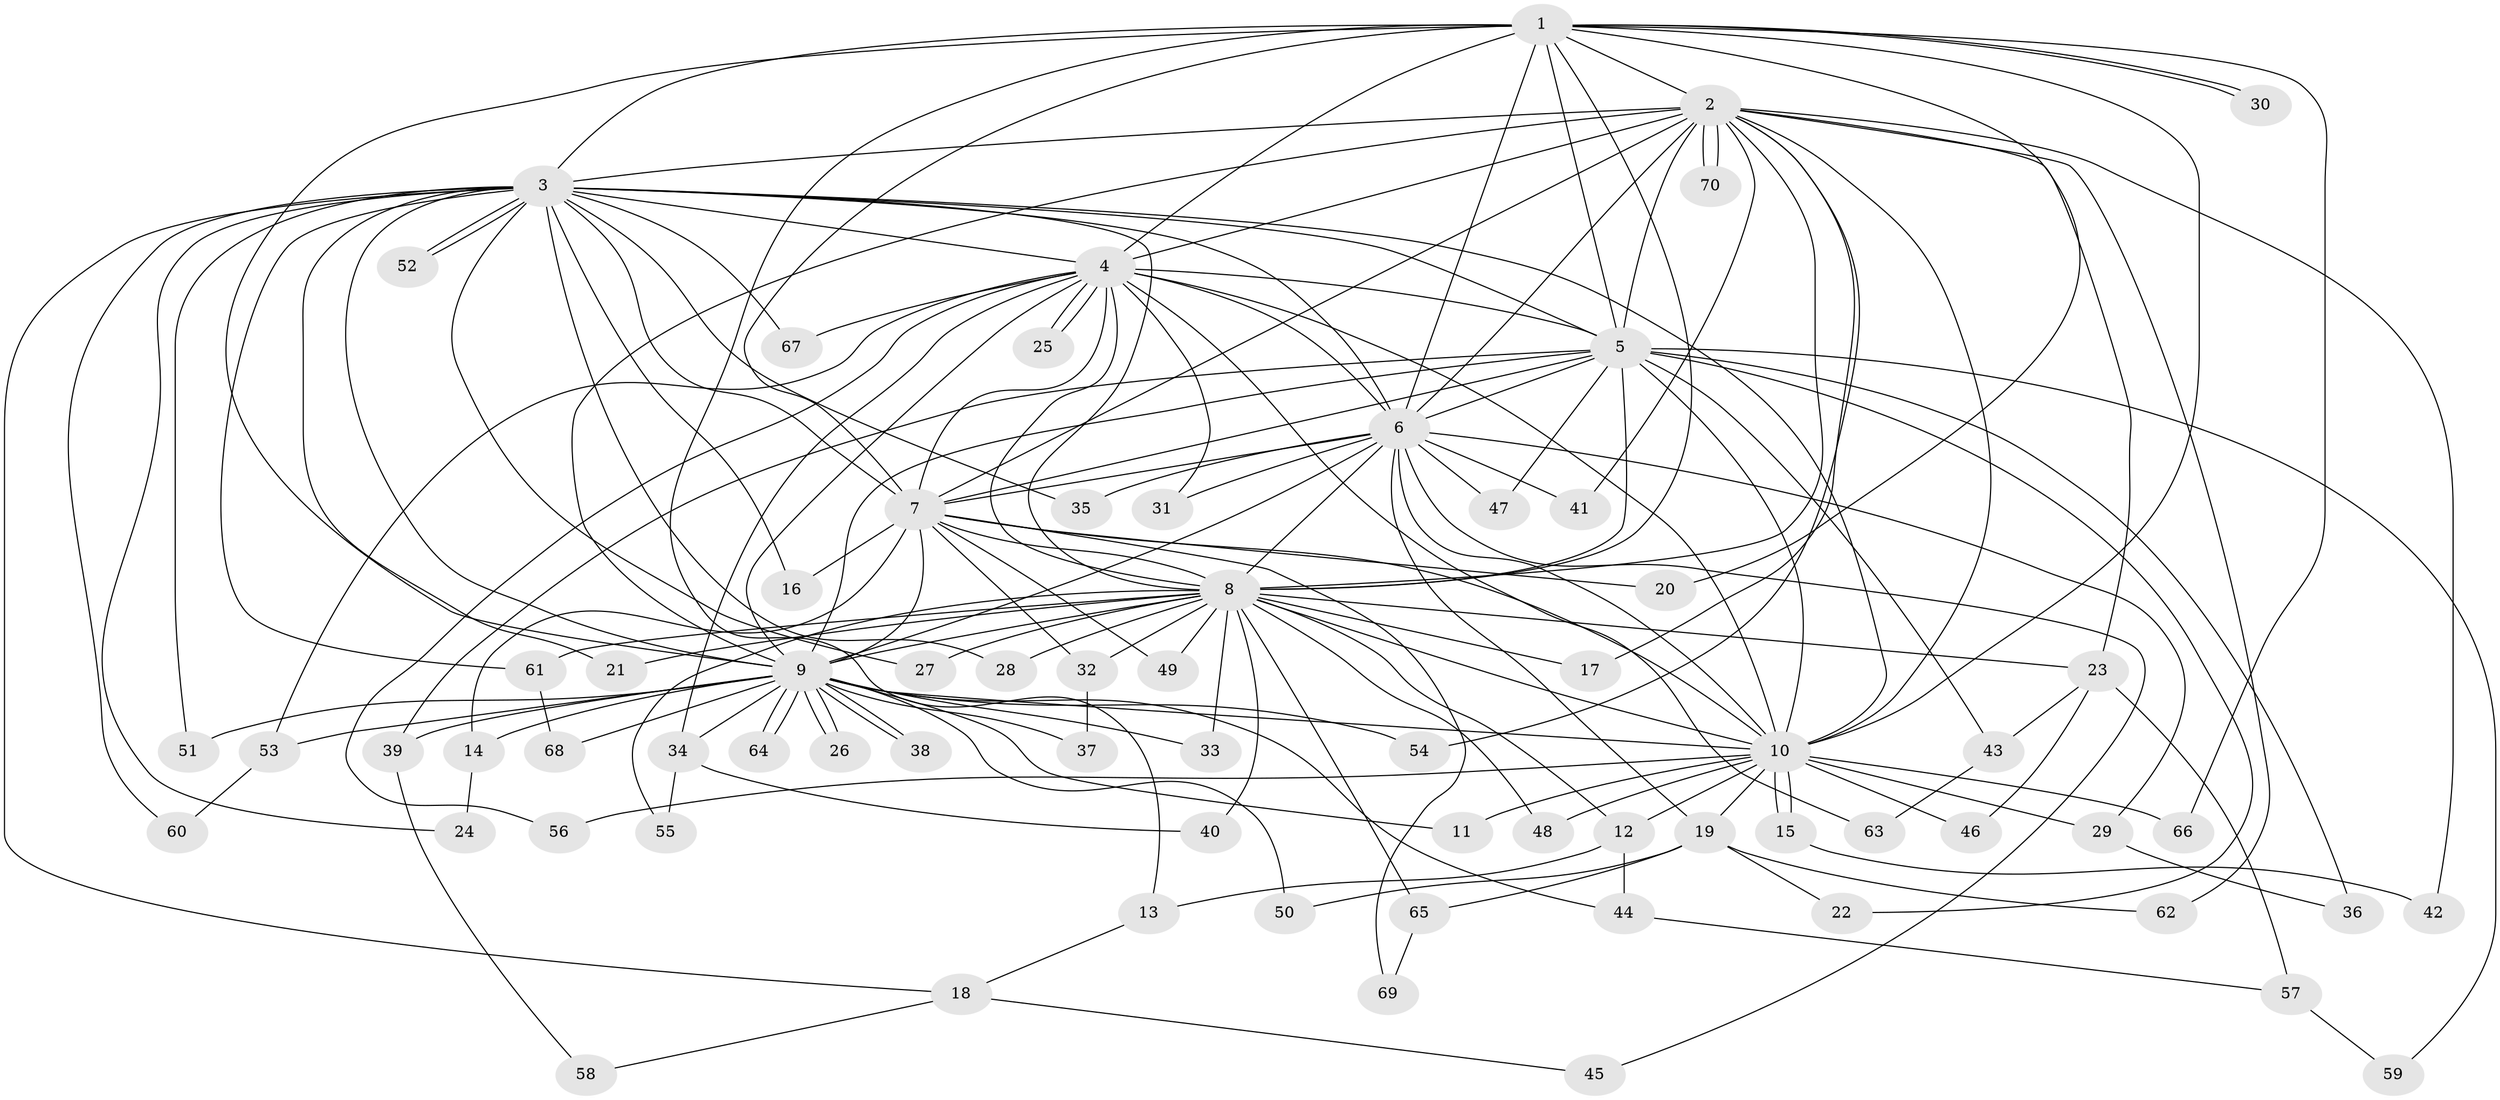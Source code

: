 // coarse degree distribution, {13: 0.04081632653061224, 11: 0.02040816326530612, 20: 0.04081632653061224, 19: 0.02040816326530612, 12: 0.02040816326530612, 23: 0.02040816326530612, 17: 0.02040816326530612, 2: 0.5510204081632653, 4: 0.061224489795918366, 3: 0.1836734693877551, 5: 0.02040816326530612}
// Generated by graph-tools (version 1.1) at 2025/17/03/04/25 18:17:25]
// undirected, 70 vertices, 165 edges
graph export_dot {
graph [start="1"]
  node [color=gray90,style=filled];
  1;
  2;
  3;
  4;
  5;
  6;
  7;
  8;
  9;
  10;
  11;
  12;
  13;
  14;
  15;
  16;
  17;
  18;
  19;
  20;
  21;
  22;
  23;
  24;
  25;
  26;
  27;
  28;
  29;
  30;
  31;
  32;
  33;
  34;
  35;
  36;
  37;
  38;
  39;
  40;
  41;
  42;
  43;
  44;
  45;
  46;
  47;
  48;
  49;
  50;
  51;
  52;
  53;
  54;
  55;
  56;
  57;
  58;
  59;
  60;
  61;
  62;
  63;
  64;
  65;
  66;
  67;
  68;
  69;
  70;
  1 -- 2;
  1 -- 3;
  1 -- 4;
  1 -- 5;
  1 -- 6;
  1 -- 7;
  1 -- 8;
  1 -- 9;
  1 -- 10;
  1 -- 13;
  1 -- 20;
  1 -- 30;
  1 -- 30;
  1 -- 66;
  2 -- 3;
  2 -- 4;
  2 -- 5;
  2 -- 6;
  2 -- 7;
  2 -- 8;
  2 -- 9;
  2 -- 10;
  2 -- 17;
  2 -- 23;
  2 -- 41;
  2 -- 42;
  2 -- 54;
  2 -- 62;
  2 -- 70;
  2 -- 70;
  3 -- 4;
  3 -- 5;
  3 -- 6;
  3 -- 7;
  3 -- 8;
  3 -- 9;
  3 -- 10;
  3 -- 16;
  3 -- 18;
  3 -- 21;
  3 -- 24;
  3 -- 27;
  3 -- 28;
  3 -- 35;
  3 -- 51;
  3 -- 52;
  3 -- 52;
  3 -- 60;
  3 -- 61;
  3 -- 67;
  4 -- 5;
  4 -- 6;
  4 -- 7;
  4 -- 8;
  4 -- 9;
  4 -- 10;
  4 -- 25;
  4 -- 25;
  4 -- 31;
  4 -- 34;
  4 -- 53;
  4 -- 56;
  4 -- 63;
  4 -- 67;
  5 -- 6;
  5 -- 7;
  5 -- 8;
  5 -- 9;
  5 -- 10;
  5 -- 22;
  5 -- 36;
  5 -- 39;
  5 -- 43;
  5 -- 47;
  5 -- 59;
  6 -- 7;
  6 -- 8;
  6 -- 9;
  6 -- 10;
  6 -- 19;
  6 -- 29;
  6 -- 31;
  6 -- 35;
  6 -- 41;
  6 -- 45;
  6 -- 47;
  7 -- 8;
  7 -- 9;
  7 -- 10;
  7 -- 14;
  7 -- 16;
  7 -- 20;
  7 -- 32;
  7 -- 49;
  7 -- 69;
  8 -- 9;
  8 -- 10;
  8 -- 12;
  8 -- 17;
  8 -- 21;
  8 -- 23;
  8 -- 27;
  8 -- 28;
  8 -- 32;
  8 -- 33;
  8 -- 40;
  8 -- 48;
  8 -- 49;
  8 -- 55;
  8 -- 61;
  8 -- 65;
  9 -- 10;
  9 -- 11;
  9 -- 14;
  9 -- 26;
  9 -- 26;
  9 -- 33;
  9 -- 34;
  9 -- 37;
  9 -- 38;
  9 -- 38;
  9 -- 39;
  9 -- 44;
  9 -- 50;
  9 -- 51;
  9 -- 53;
  9 -- 54;
  9 -- 64;
  9 -- 64;
  9 -- 68;
  10 -- 11;
  10 -- 12;
  10 -- 15;
  10 -- 15;
  10 -- 19;
  10 -- 29;
  10 -- 46;
  10 -- 48;
  10 -- 56;
  10 -- 66;
  12 -- 13;
  12 -- 44;
  13 -- 18;
  14 -- 24;
  15 -- 42;
  18 -- 45;
  18 -- 58;
  19 -- 22;
  19 -- 50;
  19 -- 62;
  19 -- 65;
  23 -- 43;
  23 -- 46;
  23 -- 57;
  29 -- 36;
  32 -- 37;
  34 -- 40;
  34 -- 55;
  39 -- 58;
  43 -- 63;
  44 -- 57;
  53 -- 60;
  57 -- 59;
  61 -- 68;
  65 -- 69;
}
